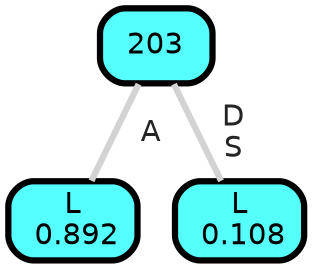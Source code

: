 graph Tree {
node [shape=box, style="filled, rounded",color="black",penwidth="3",fontcolor="black",                 fontname=helvetica] ;
graph [ranksep="0 equally", splines=straight,                 bgcolor=transparent, dpi=200] ;
edge [fontname=helvetica, fontweight=bold,fontcolor=grey14,color=lightgray] ;
0 [label="L
 0.892", fillcolor="#55ffff"] ;
1 [label="203", fillcolor="#55fffe"] ;
2 [label="L
 0.108", fillcolor="#55fffa"] ;
1 -- 0 [label=" A",penwidth=3] ;
1 -- 2 [label=" D\n S",penwidth=3] ;
{rank = same;}}
